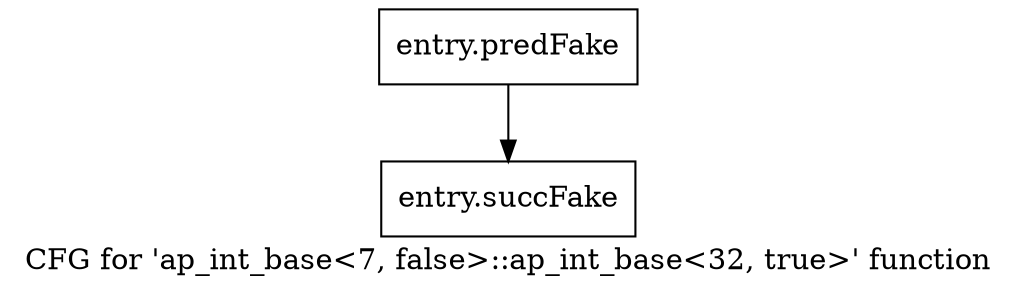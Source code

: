digraph "CFG for 'ap_int_base\<7, false\>::ap_int_base\<32, true\>' function" {
	label="CFG for 'ap_int_base\<7, false\>::ap_int_base\<32, true\>' function";

	Node0x590c1f0 [shape=record,filename="",linenumber="",label="{entry.predFake}"];
	Node0x590c1f0 -> Node0x5b2f860[ callList="" memoryops="" filename="/home/omerfaruk/tools/Xilinx/Vitis_HLS/2023.2/include/etc/ap_int_base.h" execusionnum="3"];
	Node0x5b2f860 [shape=record,filename="/home/omerfaruk/tools/Xilinx/Vitis_HLS/2023.2/include/etc/ap_int_base.h",linenumber="353",label="{entry.succFake}"];
}
